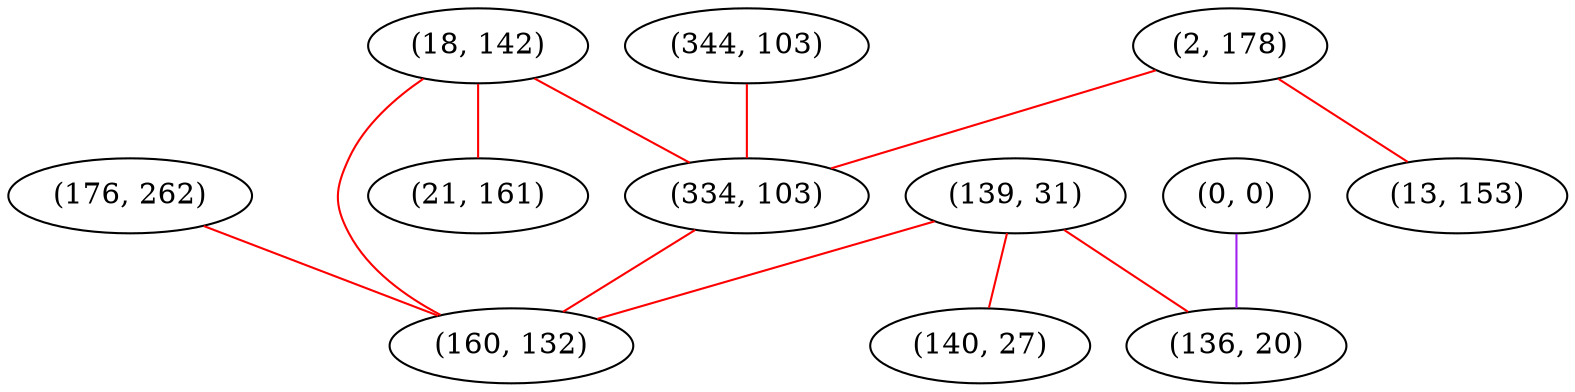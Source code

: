 graph "" {
"(176, 262)";
"(0, 0)";
"(139, 31)";
"(344, 103)";
"(2, 178)";
"(13, 153)";
"(18, 142)";
"(334, 103)";
"(136, 20)";
"(21, 161)";
"(160, 132)";
"(140, 27)";
"(176, 262)" -- "(160, 132)"  [color=red, key=0, weight=1];
"(0, 0)" -- "(136, 20)"  [color=purple, key=0, weight=4];
"(139, 31)" -- "(136, 20)"  [color=red, key=0, weight=1];
"(139, 31)" -- "(140, 27)"  [color=red, key=0, weight=1];
"(139, 31)" -- "(160, 132)"  [color=red, key=0, weight=1];
"(344, 103)" -- "(334, 103)"  [color=red, key=0, weight=1];
"(2, 178)" -- "(13, 153)"  [color=red, key=0, weight=1];
"(2, 178)" -- "(334, 103)"  [color=red, key=0, weight=1];
"(18, 142)" -- "(21, 161)"  [color=red, key=0, weight=1];
"(18, 142)" -- "(334, 103)"  [color=red, key=0, weight=1];
"(18, 142)" -- "(160, 132)"  [color=red, key=0, weight=1];
"(334, 103)" -- "(160, 132)"  [color=red, key=0, weight=1];
}
